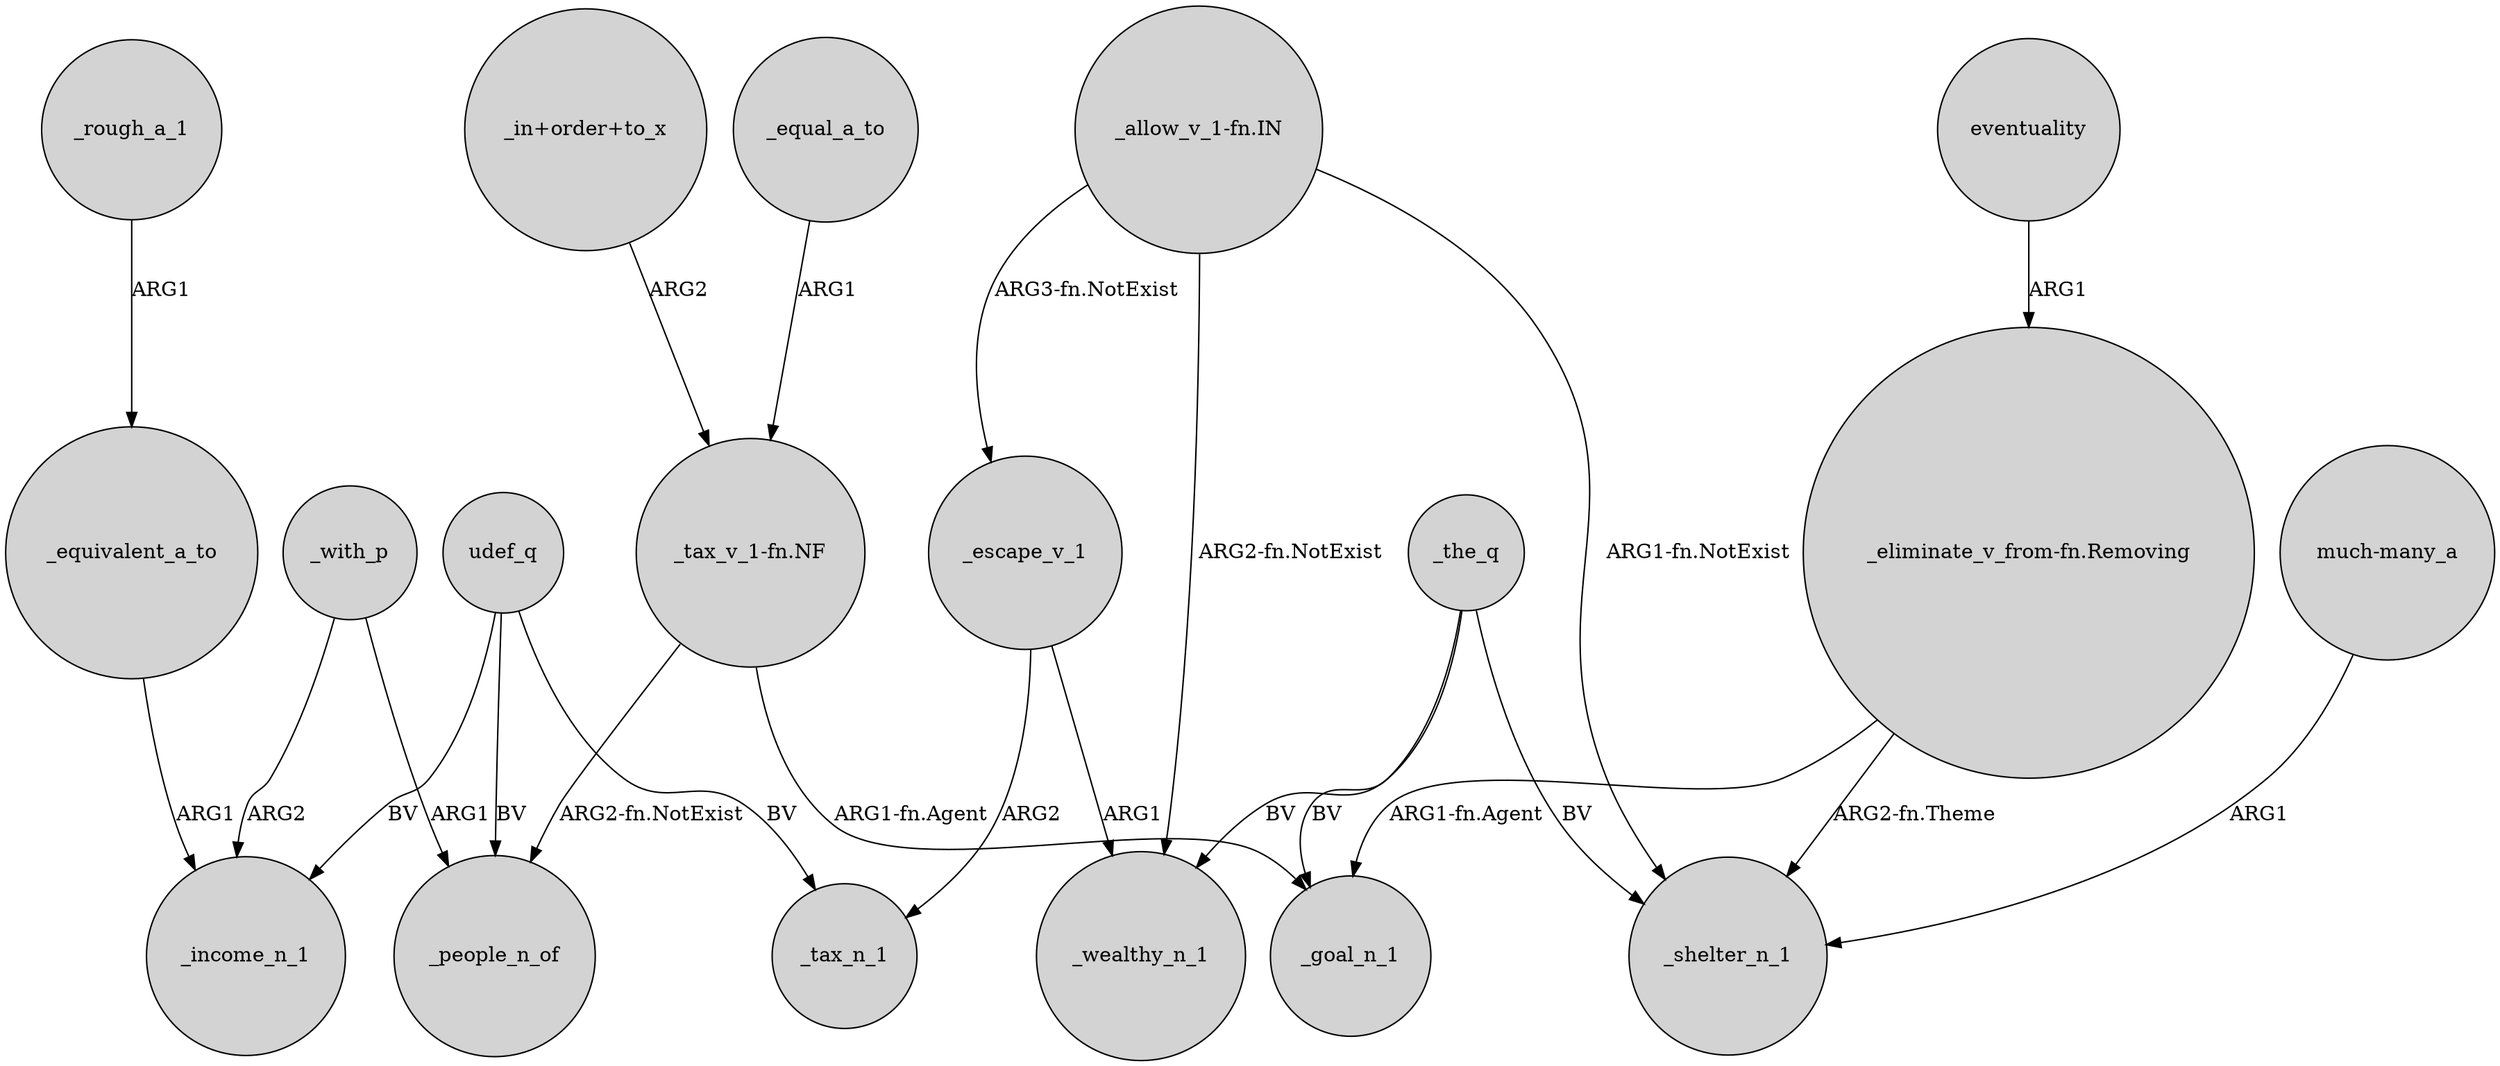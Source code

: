 digraph {
	node [shape=circle style=filled]
	"_tax_v_1-fn.NF" -> _people_n_of [label="ARG2-fn.NotExist"]
	_the_q -> _wealthy_n_1 [label=BV]
	"_in+order+to_x" -> "_tax_v_1-fn.NF" [label=ARG2]
	_the_q -> _shelter_n_1 [label=BV]
	"_allow_v_1-fn.IN" -> _escape_v_1 [label="ARG3-fn.NotExist"]
	_rough_a_1 -> _equivalent_a_to [label=ARG1]
	eventuality -> "_eliminate_v_from-fn.Removing" [label=ARG1]
	_escape_v_1 -> _tax_n_1 [label=ARG2]
	_the_q -> _goal_n_1 [label=BV]
	"much-many_a" -> _shelter_n_1 [label=ARG1]
	udef_q -> _people_n_of [label=BV]
	"_eliminate_v_from-fn.Removing" -> _shelter_n_1 [label="ARG2-fn.Theme"]
	udef_q -> _tax_n_1 [label=BV]
	_with_p -> _income_n_1 [label=ARG2]
	_equal_a_to -> "_tax_v_1-fn.NF" [label=ARG1]
	"_eliminate_v_from-fn.Removing" -> _goal_n_1 [label="ARG1-fn.Agent"]
	"_allow_v_1-fn.IN" -> _wealthy_n_1 [label="ARG2-fn.NotExist"]
	_with_p -> _people_n_of [label=ARG1]
	_equivalent_a_to -> _income_n_1 [label=ARG1]
	"_allow_v_1-fn.IN" -> _shelter_n_1 [label="ARG1-fn.NotExist"]
	"_tax_v_1-fn.NF" -> _goal_n_1 [label="ARG1-fn.Agent"]
	_escape_v_1 -> _wealthy_n_1 [label=ARG1]
	udef_q -> _income_n_1 [label=BV]
}
